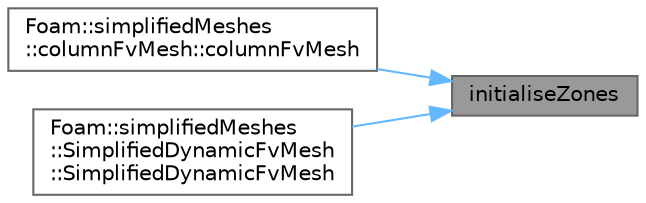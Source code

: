 digraph "initialiseZones"
{
 // LATEX_PDF_SIZE
  bgcolor="transparent";
  edge [fontname=Helvetica,fontsize=10,labelfontname=Helvetica,labelfontsize=10];
  node [fontname=Helvetica,fontsize=10,shape=box,height=0.2,width=0.4];
  rankdir="RL";
  Node1 [id="Node000001",label="initialiseZones",height=0.2,width=0.4,color="gray40", fillcolor="grey60", style="filled", fontcolor="black",tooltip=" "];
  Node1 -> Node2 [id="edge1_Node000001_Node000002",dir="back",color="steelblue1",style="solid",tooltip=" "];
  Node2 [id="Node000002",label="Foam::simplifiedMeshes\l::columnFvMesh::columnFvMesh",height=0.2,width=0.4,color="grey40", fillcolor="white", style="filled",URL="$classFoam_1_1simplifiedMeshes_1_1columnFvMesh.html#a51b371137b732588bbaaedd1d9444ab4",tooltip=" "];
  Node1 -> Node3 [id="edge2_Node000001_Node000003",dir="back",color="steelblue1",style="solid",tooltip=" "];
  Node3 [id="Node000003",label="Foam::simplifiedMeshes\l::SimplifiedDynamicFvMesh\l::SimplifiedDynamicFvMesh",height=0.2,width=0.4,color="grey40", fillcolor="white", style="filled",URL="$classFoam_1_1simplifiedMeshes_1_1SimplifiedDynamicFvMesh.html#a72d9968a62333dfe63d3486aacc46798",tooltip=" "];
}
